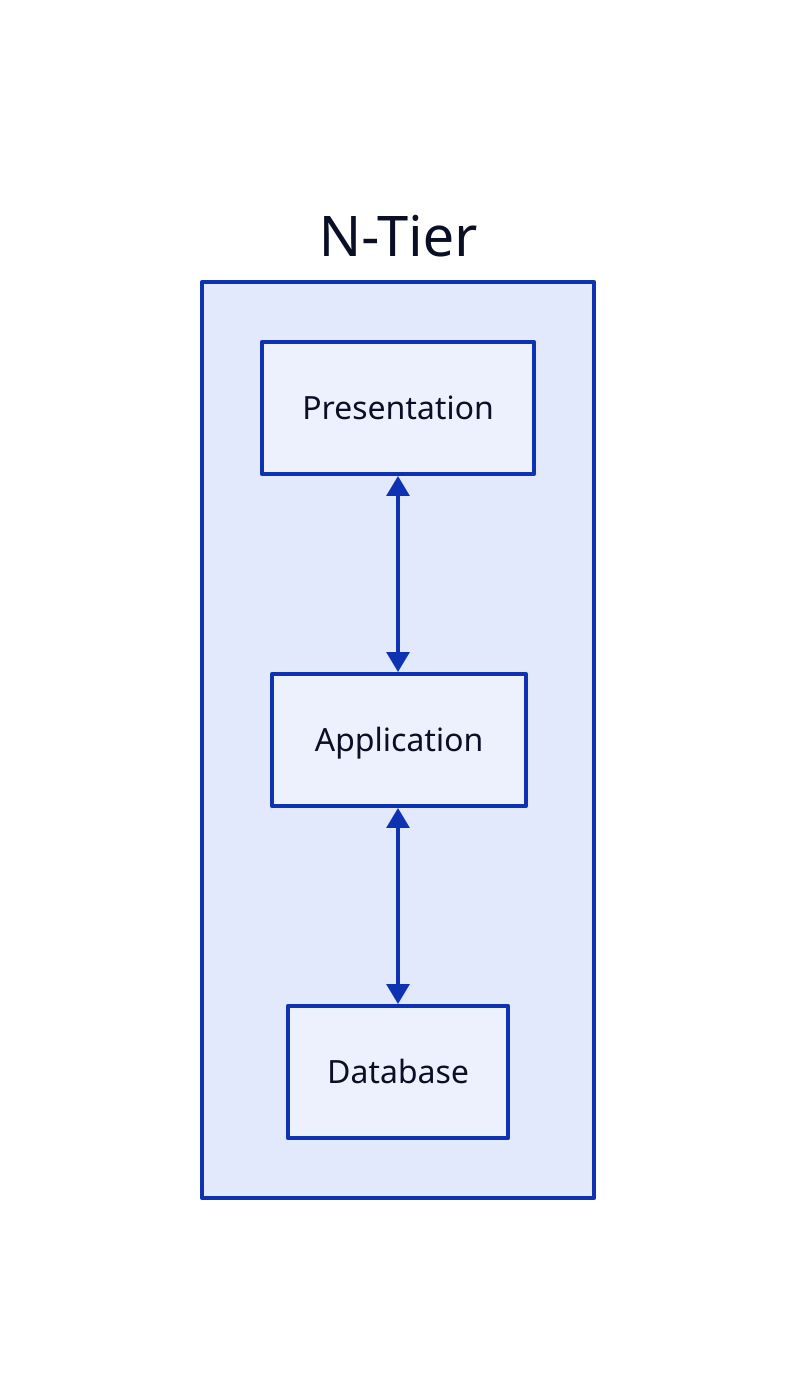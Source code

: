 NTier: N-Tier {
    presentation: Presentation
    application: Application
    database: Database

    presentation <-> application
    application <-> database
}